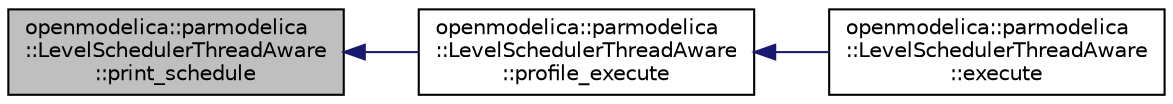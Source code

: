 digraph "openmodelica::parmodelica::LevelSchedulerThreadAware::print_schedule"
{
  edge [fontname="Helvetica",fontsize="10",labelfontname="Helvetica",labelfontsize="10"];
  node [fontname="Helvetica",fontsize="10",shape=record];
  rankdir="LR";
  Node35 [label="openmodelica::parmodelica\l::LevelSchedulerThreadAware\l::print_schedule",height=0.2,width=0.4,color="black", fillcolor="grey75", style="filled", fontcolor="black"];
  Node35 -> Node36 [dir="back",color="midnightblue",fontsize="10",style="solid",fontname="Helvetica"];
  Node36 [label="openmodelica::parmodelica\l::LevelSchedulerThreadAware\l::profile_execute",height=0.2,width=0.4,color="black", fillcolor="white", style="filled",URL="$d0/da7/classopenmodelica_1_1parmodelica_1_1_level_scheduler_thread_aware.html#ab3fac6e78ea0a39f1e51b67d74c25218"];
  Node36 -> Node37 [dir="back",color="midnightblue",fontsize="10",style="solid",fontname="Helvetica"];
  Node37 [label="openmodelica::parmodelica\l::LevelSchedulerThreadAware\l::execute",height=0.2,width=0.4,color="black", fillcolor="white", style="filled",URL="$d0/da7/classopenmodelica_1_1parmodelica_1_1_level_scheduler_thread_aware.html#a538ad47bec80c3a79ebd2c9ef71cc8b5"];
}
